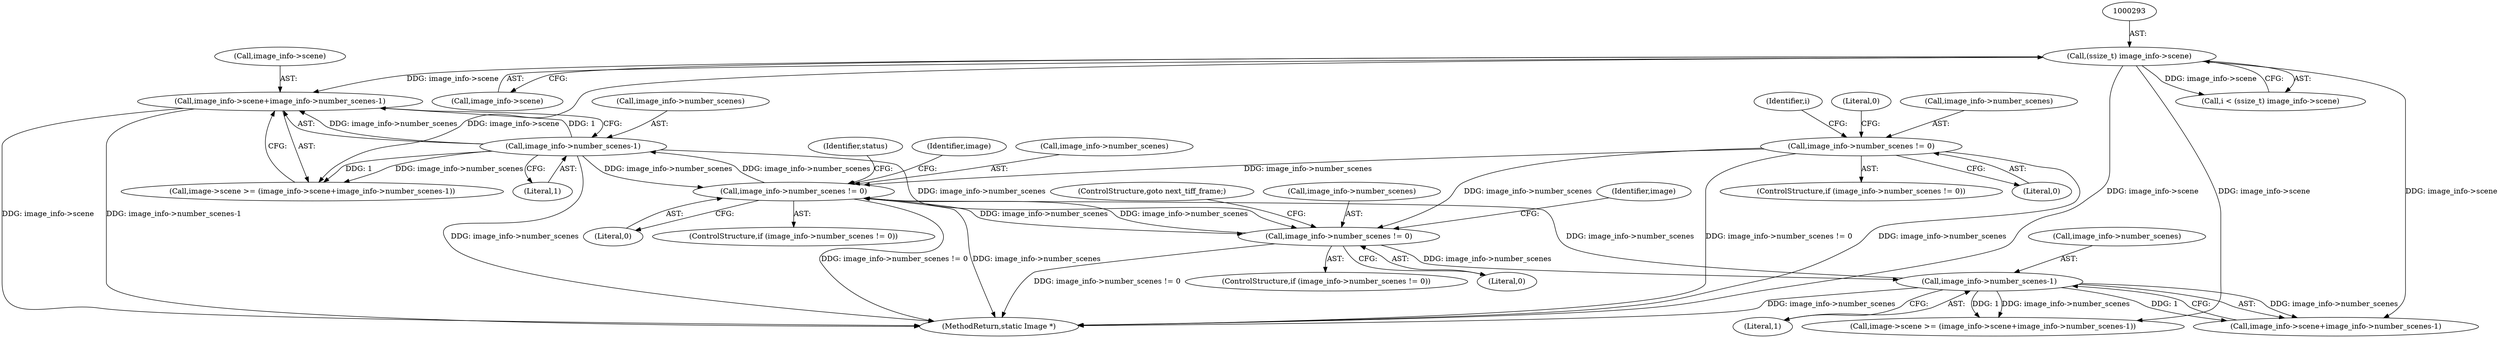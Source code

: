 digraph "0_ImageMagick_f6e9d0d9955e85bdd7540b251cd50d598dacc5e6_62@pointer" {
"1003271" [label="(Call,image_info->scene+image_info->number_scenes-1)"];
"1000292" [label="(Call,(ssize_t) image_info->scene)"];
"1003275" [label="(Call,image_info->number_scenes-1)"];
"1003261" [label="(Call,image_info->number_scenes != 0)"];
"1001370" [label="(Call,image_info->number_scenes-1)"];
"1001356" [label="(Call,image_info->number_scenes != 0)"];
"1000280" [label="(Call,image_info->number_scenes != 0)"];
"1003279" [label="(Literal,1)"];
"1003272" [label="(Call,image_info->scene)"];
"1000280" [label="(Call,image_info->number_scenes != 0)"];
"1001364" [label="(Identifier,image)"];
"1003275" [label="(Call,image_info->number_scenes-1)"];
"1003282" [label="(Identifier,status)"];
"1003271" [label="(Call,image_info->scene+image_info->number_scenes-1)"];
"1003261" [label="(Call,image_info->number_scenes != 0)"];
"1000279" [label="(ControlStructure,if (image_info->number_scenes != 0))"];
"1003265" [label="(Literal,0)"];
"1000292" [label="(Call,(ssize_t) image_info->scene)"];
"1001370" [label="(Call,image_info->number_scenes-1)"];
"1000294" [label="(Call,image_info->scene)"];
"1000281" [label="(Call,image_info->number_scenes)"];
"1003276" [label="(Call,image_info->number_scenes)"];
"1001355" [label="(ControlStructure,if (image_info->number_scenes != 0))"];
"1001356" [label="(Call,image_info->number_scenes != 0)"];
"1003269" [label="(Identifier,image)"];
"1001360" [label="(Literal,0)"];
"1003267" [label="(Call,image->scene >= (image_info->scene+image_info->number_scenes-1))"];
"1001371" [label="(Call,image_info->number_scenes)"];
"1000284" [label="(Literal,0)"];
"1003260" [label="(ControlStructure,if (image_info->number_scenes != 0))"];
"1003262" [label="(Call,image_info->number_scenes)"];
"1001376" [label="(ControlStructure,goto next_tiff_frame;)"];
"1003352" [label="(MethodReturn,static Image *)"];
"1000288" [label="(Identifier,i)"];
"1001362" [label="(Call,image->scene >= (image_info->scene+image_info->number_scenes-1))"];
"1001366" [label="(Call,image_info->scene+image_info->number_scenes-1)"];
"1000353" [label="(Literal,0)"];
"1001374" [label="(Literal,1)"];
"1000290" [label="(Call,i < (ssize_t) image_info->scene)"];
"1001357" [label="(Call,image_info->number_scenes)"];
"1003271" -> "1003267"  [label="AST: "];
"1003271" -> "1003275"  [label="CFG: "];
"1003272" -> "1003271"  [label="AST: "];
"1003275" -> "1003271"  [label="AST: "];
"1003267" -> "1003271"  [label="CFG: "];
"1003271" -> "1003352"  [label="DDG: image_info->scene"];
"1003271" -> "1003352"  [label="DDG: image_info->number_scenes-1"];
"1000292" -> "1003271"  [label="DDG: image_info->scene"];
"1003275" -> "1003271"  [label="DDG: image_info->number_scenes"];
"1003275" -> "1003271"  [label="DDG: 1"];
"1000292" -> "1000290"  [label="AST: "];
"1000292" -> "1000294"  [label="CFG: "];
"1000293" -> "1000292"  [label="AST: "];
"1000294" -> "1000292"  [label="AST: "];
"1000290" -> "1000292"  [label="CFG: "];
"1000292" -> "1003352"  [label="DDG: image_info->scene"];
"1000292" -> "1000290"  [label="DDG: image_info->scene"];
"1000292" -> "1001362"  [label="DDG: image_info->scene"];
"1000292" -> "1001366"  [label="DDG: image_info->scene"];
"1000292" -> "1003267"  [label="DDG: image_info->scene"];
"1003275" -> "1003279"  [label="CFG: "];
"1003276" -> "1003275"  [label="AST: "];
"1003279" -> "1003275"  [label="AST: "];
"1003275" -> "1003352"  [label="DDG: image_info->number_scenes"];
"1003275" -> "1001356"  [label="DDG: image_info->number_scenes"];
"1003275" -> "1003261"  [label="DDG: image_info->number_scenes"];
"1003275" -> "1003267"  [label="DDG: image_info->number_scenes"];
"1003275" -> "1003267"  [label="DDG: 1"];
"1003261" -> "1003275"  [label="DDG: image_info->number_scenes"];
"1003261" -> "1003260"  [label="AST: "];
"1003261" -> "1003265"  [label="CFG: "];
"1003262" -> "1003261"  [label="AST: "];
"1003265" -> "1003261"  [label="AST: "];
"1003269" -> "1003261"  [label="CFG: "];
"1003282" -> "1003261"  [label="CFG: "];
"1003261" -> "1003352"  [label="DDG: image_info->number_scenes"];
"1003261" -> "1003352"  [label="DDG: image_info->number_scenes != 0"];
"1003261" -> "1001356"  [label="DDG: image_info->number_scenes"];
"1001370" -> "1003261"  [label="DDG: image_info->number_scenes"];
"1000280" -> "1003261"  [label="DDG: image_info->number_scenes"];
"1001356" -> "1003261"  [label="DDG: image_info->number_scenes"];
"1001370" -> "1001366"  [label="AST: "];
"1001370" -> "1001374"  [label="CFG: "];
"1001371" -> "1001370"  [label="AST: "];
"1001374" -> "1001370"  [label="AST: "];
"1001366" -> "1001370"  [label="CFG: "];
"1001370" -> "1003352"  [label="DDG: image_info->number_scenes"];
"1001370" -> "1001362"  [label="DDG: image_info->number_scenes"];
"1001370" -> "1001362"  [label="DDG: 1"];
"1001370" -> "1001366"  [label="DDG: image_info->number_scenes"];
"1001370" -> "1001366"  [label="DDG: 1"];
"1001356" -> "1001370"  [label="DDG: image_info->number_scenes"];
"1001356" -> "1001355"  [label="AST: "];
"1001356" -> "1001360"  [label="CFG: "];
"1001357" -> "1001356"  [label="AST: "];
"1001360" -> "1001356"  [label="AST: "];
"1001364" -> "1001356"  [label="CFG: "];
"1001376" -> "1001356"  [label="CFG: "];
"1001356" -> "1003352"  [label="DDG: image_info->number_scenes != 0"];
"1000280" -> "1001356"  [label="DDG: image_info->number_scenes"];
"1000280" -> "1000279"  [label="AST: "];
"1000280" -> "1000284"  [label="CFG: "];
"1000281" -> "1000280"  [label="AST: "];
"1000284" -> "1000280"  [label="AST: "];
"1000288" -> "1000280"  [label="CFG: "];
"1000353" -> "1000280"  [label="CFG: "];
"1000280" -> "1003352"  [label="DDG: image_info->number_scenes != 0"];
"1000280" -> "1003352"  [label="DDG: image_info->number_scenes"];
}

